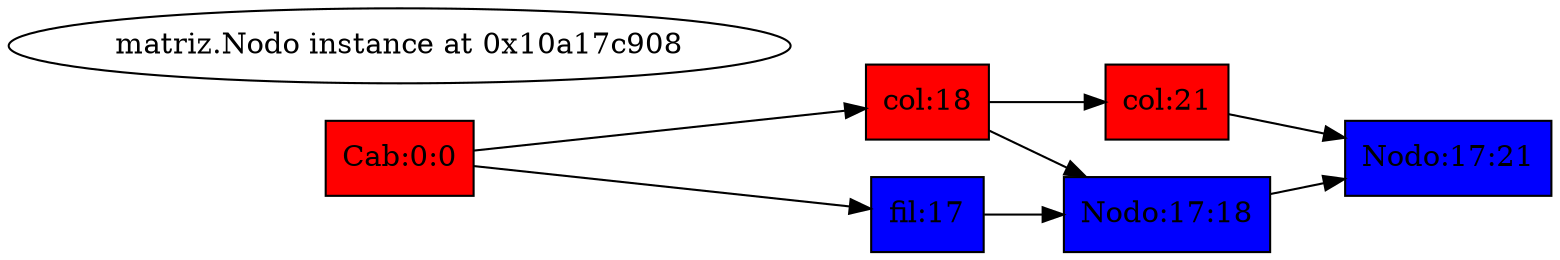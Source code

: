 digraph g{
rankdir=LR
<matriz.Nodo instance at 0x10a17c998>[label =<Cab:0:0> shape =box, style=filled, fillcolor=red] 
<matriz.Nodo instance at 0x10a174098>[label =<col:18> shape =box, style=filled, fillcolor=red] 
<matriz.Nodo instance at 0x10a174c68>[label =<col:21> shape =box, style=filled, fillcolor=red] 
<matriz.Nodo instance at 0x10a17c998>-><matriz.Nodo instance at 0x10a174098><matriz.Nodo instance at 0x10a174098>-><matriz.Nodo instance at 0x10a174c68>
<matriz.Nodo instance at 0x10a174bd8>[label = <fil:17> shape =box, style=filled, fillcolor=blue] 
<matriz.Nodo instance at 0x10a17c998>-><matriz.Nodo instance at 0x10a174bd8>subgraph{
rank = same;<matriz.Nodo instance at 0x10a17c998>;<matriz.Nodo instance at 0x10a17c908>}
<matriz.Nodo instance at 0x10a174bd8>-><matriz.Nodo instance at 0x10a174050>
<matriz.Nodo instance at 0x10a174050>[label = <Nodo:17:18> shape =box, style=filled, fillcolor=blue] 
<matriz.Nodo instance at 0x10a174050>-><matriz.Nodo instance at 0x10a174b90>
<matriz.Nodo instance at 0x10a174b90>[label = <Nodo:17:21> shape =box, style=filled, fillcolor=blue] 
<matriz.Nodo instance at 0x10a174098>-><matriz.Nodo instance at 0x10a174050>
<matriz.Nodo instance at 0x10a174c68>-><matriz.Nodo instance at 0x10a174b90>
}
